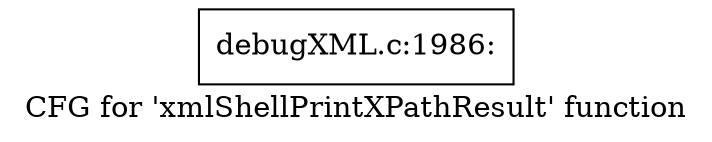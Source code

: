 digraph "CFG for 'xmlShellPrintXPathResult' function" {
	label="CFG for 'xmlShellPrintXPathResult' function";

	Node0x48f9110 [shape=record,label="{debugXML.c:1986:}"];
}
